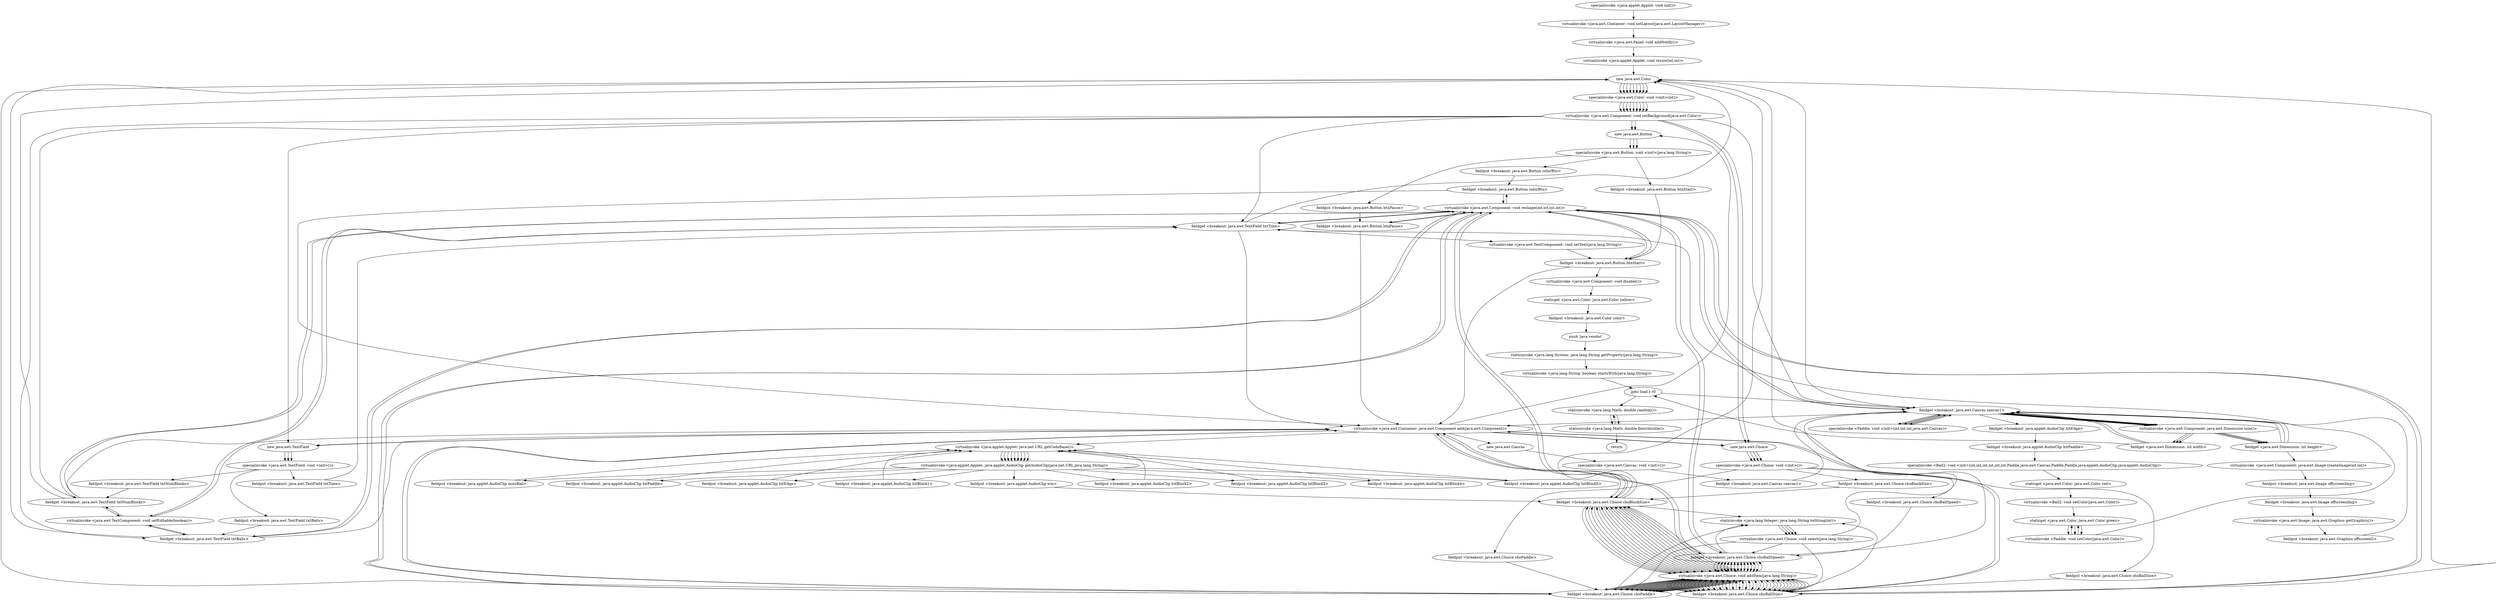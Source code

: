 digraph "" {
"specialinvoke <java.applet.Applet: void init()>";
 "specialinvoke <java.applet.Applet: void init()>"->"virtualinvoke <java.awt.Container: void setLayout(java.awt.LayoutManager)>";
 "virtualinvoke <java.awt.Container: void setLayout(java.awt.LayoutManager)>"->"virtualinvoke <java.awt.Panel: void addNotify()>";
 "virtualinvoke <java.awt.Panel: void addNotify()>"->"virtualinvoke <java.applet.Applet: void resize(int,int)>";
 "virtualinvoke <java.applet.Applet: void resize(int,int)>"->"new java.awt.Color";
 "new java.awt.Color"->"specialinvoke <java.awt.Color: void <init>(int)>";
 "specialinvoke <java.awt.Color: void <init>(int)>"->"virtualinvoke <java.awt.Component: void setBackground(java.awt.Color)>";
 "virtualinvoke <java.awt.Component: void setBackground(java.awt.Color)>"->"new java.awt.Button";
 "new java.awt.Button"->"specialinvoke <java.awt.Button: void <init>(java.lang.String)>";
 "specialinvoke <java.awt.Button: void <init>(java.lang.String)>"->"fieldput <breakout: java.awt.Button colorBtn>";
 "fieldput <breakout: java.awt.Button colorBtn>"->"fieldget <breakout: java.awt.Button colorBtn>";
 "fieldget <breakout: java.awt.Button colorBtn>"->"virtualinvoke <java.awt.Component: void reshape(int,int,int,int)>";
 "virtualinvoke <java.awt.Component: void reshape(int,int,int,int)>"->"fieldget <breakout: java.awt.Button colorBtn>";
 "fieldget <breakout: java.awt.Button colorBtn>"->"virtualinvoke <java.awt.Container: java.awt.Component add(java.awt.Component)>";
 "virtualinvoke <java.awt.Container: java.awt.Component add(java.awt.Component)>"->"new java.awt.Choice";
 "new java.awt.Choice"->"specialinvoke <java.awt.Choice: void <init>()>";
 "specialinvoke <java.awt.Choice: void <init>()>"->"fieldput <breakout: java.awt.Choice choBlockSize>";
 "fieldput <breakout: java.awt.Choice choBlockSize>"->"fieldget <breakout: java.awt.Choice choBlockSize>";
 "fieldget <breakout: java.awt.Choice choBlockSize>"->"virtualinvoke <java.awt.Choice: void addItem(java.lang.String)>";
 "virtualinvoke <java.awt.Choice: void addItem(java.lang.String)>"->"fieldget <breakout: java.awt.Choice choBlockSize>";
 "fieldget <breakout: java.awt.Choice choBlockSize>"->"virtualinvoke <java.awt.Choice: void addItem(java.lang.String)>";
 "virtualinvoke <java.awt.Choice: void addItem(java.lang.String)>"->"fieldget <breakout: java.awt.Choice choBlockSize>";
 "fieldget <breakout: java.awt.Choice choBlockSize>"->"virtualinvoke <java.awt.Choice: void addItem(java.lang.String)>";
 "virtualinvoke <java.awt.Choice: void addItem(java.lang.String)>"->"fieldget <breakout: java.awt.Choice choBlockSize>";
 "fieldget <breakout: java.awt.Choice choBlockSize>"->"virtualinvoke <java.awt.Choice: void addItem(java.lang.String)>";
 "virtualinvoke <java.awt.Choice: void addItem(java.lang.String)>"->"fieldget <breakout: java.awt.Choice choBlockSize>";
 "fieldget <breakout: java.awt.Choice choBlockSize>"->"virtualinvoke <java.awt.Choice: void addItem(java.lang.String)>";
 "virtualinvoke <java.awt.Choice: void addItem(java.lang.String)>"->"fieldget <breakout: java.awt.Choice choBlockSize>";
 "fieldget <breakout: java.awt.Choice choBlockSize>"->"virtualinvoke <java.awt.Choice: void addItem(java.lang.String)>";
 "virtualinvoke <java.awt.Choice: void addItem(java.lang.String)>"->"fieldget <breakout: java.awt.Choice choBlockSize>";
 "fieldget <breakout: java.awt.Choice choBlockSize>"->"virtualinvoke <java.awt.Choice: void addItem(java.lang.String)>";
 "virtualinvoke <java.awt.Choice: void addItem(java.lang.String)>"->"fieldget <breakout: java.awt.Choice choBlockSize>";
 "fieldget <breakout: java.awt.Choice choBlockSize>"->"virtualinvoke <java.awt.Choice: void addItem(java.lang.String)>";
 "virtualinvoke <java.awt.Choice: void addItem(java.lang.String)>"->"fieldget <breakout: java.awt.Choice choBlockSize>";
 "fieldget <breakout: java.awt.Choice choBlockSize>"->"virtualinvoke <java.awt.Choice: void addItem(java.lang.String)>";
 "virtualinvoke <java.awt.Choice: void addItem(java.lang.String)>"->"fieldget <breakout: java.awt.Choice choBlockSize>";
 "fieldget <breakout: java.awt.Choice choBlockSize>"->"virtualinvoke <java.awt.Choice: void addItem(java.lang.String)>";
 "virtualinvoke <java.awt.Choice: void addItem(java.lang.String)>"->"fieldget <breakout: java.awt.Choice choBlockSize>";
 "fieldget <breakout: java.awt.Choice choBlockSize>"->"virtualinvoke <java.awt.Container: java.awt.Component add(java.awt.Component)>";
 "virtualinvoke <java.awt.Container: java.awt.Component add(java.awt.Component)>"->"fieldget <breakout: java.awt.Choice choBlockSize>";
 "fieldget <breakout: java.awt.Choice choBlockSize>"->"virtualinvoke <java.awt.Component: void reshape(int,int,int,int)>";
 "virtualinvoke <java.awt.Component: void reshape(int,int,int,int)>"->"fieldget <breakout: java.awt.Choice choBlockSize>";
 "fieldget <breakout: java.awt.Choice choBlockSize>"->"new java.awt.Color";
 "new java.awt.Color"->"specialinvoke <java.awt.Color: void <init>(int)>";
 "specialinvoke <java.awt.Color: void <init>(int)>"->"virtualinvoke <java.awt.Component: void setBackground(java.awt.Color)>";
 "virtualinvoke <java.awt.Component: void setBackground(java.awt.Color)>"->"new java.awt.Choice";
 "new java.awt.Choice"->"specialinvoke <java.awt.Choice: void <init>()>";
 "specialinvoke <java.awt.Choice: void <init>()>"->"fieldput <breakout: java.awt.Choice choBallSpeed>";
 "fieldput <breakout: java.awt.Choice choBallSpeed>"->"fieldget <breakout: java.awt.Choice choBallSpeed>";
 "fieldget <breakout: java.awt.Choice choBallSpeed>"->"virtualinvoke <java.awt.Choice: void addItem(java.lang.String)>";
 "virtualinvoke <java.awt.Choice: void addItem(java.lang.String)>"->"fieldget <breakout: java.awt.Choice choBallSpeed>";
 "fieldget <breakout: java.awt.Choice choBallSpeed>"->"virtualinvoke <java.awt.Choice: void addItem(java.lang.String)>";
 "virtualinvoke <java.awt.Choice: void addItem(java.lang.String)>"->"fieldget <breakout: java.awt.Choice choBallSpeed>";
 "fieldget <breakout: java.awt.Choice choBallSpeed>"->"virtualinvoke <java.awt.Choice: void addItem(java.lang.String)>";
 "virtualinvoke <java.awt.Choice: void addItem(java.lang.String)>"->"fieldget <breakout: java.awt.Choice choBallSpeed>";
 "fieldget <breakout: java.awt.Choice choBallSpeed>"->"virtualinvoke <java.awt.Choice: void addItem(java.lang.String)>";
 "virtualinvoke <java.awt.Choice: void addItem(java.lang.String)>"->"fieldget <breakout: java.awt.Choice choBallSpeed>";
 "fieldget <breakout: java.awt.Choice choBallSpeed>"->"virtualinvoke <java.awt.Choice: void addItem(java.lang.String)>";
 "virtualinvoke <java.awt.Choice: void addItem(java.lang.String)>"->"fieldget <breakout: java.awt.Choice choBallSpeed>";
 "fieldget <breakout: java.awt.Choice choBallSpeed>"->"virtualinvoke <java.awt.Choice: void addItem(java.lang.String)>";
 "virtualinvoke <java.awt.Choice: void addItem(java.lang.String)>"->"fieldget <breakout: java.awt.Choice choBallSpeed>";
 "fieldget <breakout: java.awt.Choice choBallSpeed>"->"virtualinvoke <java.awt.Choice: void addItem(java.lang.String)>";
 "virtualinvoke <java.awt.Choice: void addItem(java.lang.String)>"->"fieldget <breakout: java.awt.Choice choBallSpeed>";
 "fieldget <breakout: java.awt.Choice choBallSpeed>"->"virtualinvoke <java.awt.Choice: void addItem(java.lang.String)>";
 "virtualinvoke <java.awt.Choice: void addItem(java.lang.String)>"->"fieldget <breakout: java.awt.Choice choBallSpeed>";
 "fieldget <breakout: java.awt.Choice choBallSpeed>"->"virtualinvoke <java.awt.Choice: void addItem(java.lang.String)>";
 "virtualinvoke <java.awt.Choice: void addItem(java.lang.String)>"->"fieldget <breakout: java.awt.Choice choBallSpeed>";
 "fieldget <breakout: java.awt.Choice choBallSpeed>"->"virtualinvoke <java.awt.Choice: void addItem(java.lang.String)>";
 "virtualinvoke <java.awt.Choice: void addItem(java.lang.String)>"->"fieldget <breakout: java.awt.Choice choBallSpeed>";
 "fieldget <breakout: java.awt.Choice choBallSpeed>"->"virtualinvoke <java.awt.Choice: void addItem(java.lang.String)>";
 "virtualinvoke <java.awt.Choice: void addItem(java.lang.String)>"->"fieldget <breakout: java.awt.Choice choBallSpeed>";
 "fieldget <breakout: java.awt.Choice choBallSpeed>"->"virtualinvoke <java.awt.Choice: void addItem(java.lang.String)>";
 "virtualinvoke <java.awt.Choice: void addItem(java.lang.String)>"->"fieldget <breakout: java.awt.Choice choBallSpeed>";
 "fieldget <breakout: java.awt.Choice choBallSpeed>"->"virtualinvoke <java.awt.Choice: void addItem(java.lang.String)>";
 "virtualinvoke <java.awt.Choice: void addItem(java.lang.String)>"->"fieldget <breakout: java.awt.Choice choBallSpeed>";
 "fieldget <breakout: java.awt.Choice choBallSpeed>"->"virtualinvoke <java.awt.Container: java.awt.Component add(java.awt.Component)>";
 "virtualinvoke <java.awt.Container: java.awt.Component add(java.awt.Component)>"->"fieldget <breakout: java.awt.Choice choBallSpeed>";
 "fieldget <breakout: java.awt.Choice choBallSpeed>"->"virtualinvoke <java.awt.Component: void reshape(int,int,int,int)>";
 "virtualinvoke <java.awt.Component: void reshape(int,int,int,int)>"->"fieldget <breakout: java.awt.Choice choBallSpeed>";
 "fieldget <breakout: java.awt.Choice choBallSpeed>"->"new java.awt.Color";
 "new java.awt.Color"->"specialinvoke <java.awt.Color: void <init>(int)>";
 "specialinvoke <java.awt.Color: void <init>(int)>"->"virtualinvoke <java.awt.Component: void setBackground(java.awt.Color)>";
 "virtualinvoke <java.awt.Component: void setBackground(java.awt.Color)>"->"new java.awt.TextField";
 "new java.awt.TextField"->"specialinvoke <java.awt.TextField: void <init>()>";
 "specialinvoke <java.awt.TextField: void <init>()>"->"fieldput <breakout: java.awt.TextField txtNumBlocks>";
 "fieldput <breakout: java.awt.TextField txtNumBlocks>"->"fieldget <breakout: java.awt.TextField txtNumBlocks>";
 "fieldget <breakout: java.awt.TextField txtNumBlocks>"->"virtualinvoke <java.awt.TextComponent: void setEditable(boolean)>";
 "virtualinvoke <java.awt.TextComponent: void setEditable(boolean)>"->"fieldget <breakout: java.awt.TextField txtNumBlocks>";
 "fieldget <breakout: java.awt.TextField txtNumBlocks>"->"virtualinvoke <java.awt.Component: void reshape(int,int,int,int)>";
 "virtualinvoke <java.awt.Component: void reshape(int,int,int,int)>"->"fieldget <breakout: java.awt.TextField txtNumBlocks>";
 "fieldget <breakout: java.awt.TextField txtNumBlocks>"->"new java.awt.Color";
 "new java.awt.Color"->"specialinvoke <java.awt.Color: void <init>(int)>";
 "specialinvoke <java.awt.Color: void <init>(int)>"->"virtualinvoke <java.awt.Component: void setBackground(java.awt.Color)>";
 "virtualinvoke <java.awt.Component: void setBackground(java.awt.Color)>"->"fieldget <breakout: java.awt.TextField txtNumBlocks>";
 "fieldget <breakout: java.awt.TextField txtNumBlocks>"->"virtualinvoke <java.awt.Container: java.awt.Component add(java.awt.Component)>";
 "virtualinvoke <java.awt.Container: java.awt.Component add(java.awt.Component)>"->"new java.awt.TextField";
 "new java.awt.TextField"->"specialinvoke <java.awt.TextField: void <init>()>";
 "specialinvoke <java.awt.TextField: void <init>()>"->"fieldput <breakout: java.awt.TextField txtBalls>";
 "fieldput <breakout: java.awt.TextField txtBalls>"->"fieldget <breakout: java.awt.TextField txtBalls>";
 "fieldget <breakout: java.awt.TextField txtBalls>"->"virtualinvoke <java.awt.TextComponent: void setEditable(boolean)>";
 "virtualinvoke <java.awt.TextComponent: void setEditable(boolean)>"->"fieldget <breakout: java.awt.TextField txtBalls>";
 "fieldget <breakout: java.awt.TextField txtBalls>"->"virtualinvoke <java.awt.Component: void reshape(int,int,int,int)>";
 "virtualinvoke <java.awt.Component: void reshape(int,int,int,int)>"->"fieldget <breakout: java.awt.TextField txtBalls>";
 "fieldget <breakout: java.awt.TextField txtBalls>"->"new java.awt.Color";
 "new java.awt.Color"->"specialinvoke <java.awt.Color: void <init>(int)>";
 "specialinvoke <java.awt.Color: void <init>(int)>"->"virtualinvoke <java.awt.Component: void setBackground(java.awt.Color)>";
 "virtualinvoke <java.awt.Component: void setBackground(java.awt.Color)>"->"fieldget <breakout: java.awt.TextField txtBalls>";
 "fieldget <breakout: java.awt.TextField txtBalls>"->"virtualinvoke <java.awt.Container: java.awt.Component add(java.awt.Component)>";
 "virtualinvoke <java.awt.Container: java.awt.Component add(java.awt.Component)>"->"new java.awt.Button";
 "new java.awt.Button"->"specialinvoke <java.awt.Button: void <init>(java.lang.String)>";
 "specialinvoke <java.awt.Button: void <init>(java.lang.String)>"->"fieldput <breakout: java.awt.Button btnPause>";
 "fieldput <breakout: java.awt.Button btnPause>"->"fieldget <breakout: java.awt.Button btnPause>";
 "fieldget <breakout: java.awt.Button btnPause>"->"virtualinvoke <java.awt.Component: void reshape(int,int,int,int)>";
 "virtualinvoke <java.awt.Component: void reshape(int,int,int,int)>"->"fieldget <breakout: java.awt.Button btnPause>";
 "fieldget <breakout: java.awt.Button btnPause>"->"virtualinvoke <java.awt.Container: java.awt.Component add(java.awt.Component)>";
 "virtualinvoke <java.awt.Container: java.awt.Component add(java.awt.Component)>"->"new java.awt.Choice";
 "new java.awt.Choice"->"specialinvoke <java.awt.Choice: void <init>()>";
 "specialinvoke <java.awt.Choice: void <init>()>"->"fieldput <breakout: java.awt.Choice choBallSize>";
 "fieldput <breakout: java.awt.Choice choBallSize>"->"fieldget <breakout: java.awt.Choice choBallSize>";
 "fieldget <breakout: java.awt.Choice choBallSize>"->"virtualinvoke <java.awt.Choice: void addItem(java.lang.String)>";
 "virtualinvoke <java.awt.Choice: void addItem(java.lang.String)>"->"fieldget <breakout: java.awt.Choice choBallSize>";
 "fieldget <breakout: java.awt.Choice choBallSize>"->"virtualinvoke <java.awt.Choice: void addItem(java.lang.String)>";
 "virtualinvoke <java.awt.Choice: void addItem(java.lang.String)>"->"fieldget <breakout: java.awt.Choice choBallSize>";
 "fieldget <breakout: java.awt.Choice choBallSize>"->"virtualinvoke <java.awt.Choice: void addItem(java.lang.String)>";
 "virtualinvoke <java.awt.Choice: void addItem(java.lang.String)>"->"fieldget <breakout: java.awt.Choice choBallSize>";
 "fieldget <breakout: java.awt.Choice choBallSize>"->"virtualinvoke <java.awt.Choice: void addItem(java.lang.String)>";
 "virtualinvoke <java.awt.Choice: void addItem(java.lang.String)>"->"fieldget <breakout: java.awt.Choice choBallSize>";
 "fieldget <breakout: java.awt.Choice choBallSize>"->"virtualinvoke <java.awt.Choice: void addItem(java.lang.String)>";
 "virtualinvoke <java.awt.Choice: void addItem(java.lang.String)>"->"fieldget <breakout: java.awt.Choice choBallSize>";
 "fieldget <breakout: java.awt.Choice choBallSize>"->"virtualinvoke <java.awt.Choice: void addItem(java.lang.String)>";
 "virtualinvoke <java.awt.Choice: void addItem(java.lang.String)>"->"fieldget <breakout: java.awt.Choice choBallSize>";
 "fieldget <breakout: java.awt.Choice choBallSize>"->"virtualinvoke <java.awt.Choice: void addItem(java.lang.String)>";
 "virtualinvoke <java.awt.Choice: void addItem(java.lang.String)>"->"fieldget <breakout: java.awt.Choice choBallSize>";
 "fieldget <breakout: java.awt.Choice choBallSize>"->"virtualinvoke <java.awt.Choice: void addItem(java.lang.String)>";
 "virtualinvoke <java.awt.Choice: void addItem(java.lang.String)>"->"fieldget <breakout: java.awt.Choice choBallSize>";
 "fieldget <breakout: java.awt.Choice choBallSize>"->"virtualinvoke <java.awt.Choice: void addItem(java.lang.String)>";
 "virtualinvoke <java.awt.Choice: void addItem(java.lang.String)>"->"fieldget <breakout: java.awt.Choice choBallSize>";
 "fieldget <breakout: java.awt.Choice choBallSize>"->"virtualinvoke <java.awt.Choice: void addItem(java.lang.String)>";
 "virtualinvoke <java.awt.Choice: void addItem(java.lang.String)>"->"fieldget <breakout: java.awt.Choice choBallSize>";
 "fieldget <breakout: java.awt.Choice choBallSize>"->"virtualinvoke <java.awt.Choice: void addItem(java.lang.String)>";
 "virtualinvoke <java.awt.Choice: void addItem(java.lang.String)>"->"fieldget <breakout: java.awt.Choice choBallSize>";
 "fieldget <breakout: java.awt.Choice choBallSize>"->"virtualinvoke <java.awt.Choice: void addItem(java.lang.String)>";
 "virtualinvoke <java.awt.Choice: void addItem(java.lang.String)>"->"fieldget <breakout: java.awt.Choice choBallSize>";
 "fieldget <breakout: java.awt.Choice choBallSize>"->"virtualinvoke <java.awt.Choice: void addItem(java.lang.String)>";
 "virtualinvoke <java.awt.Choice: void addItem(java.lang.String)>"->"fieldget <breakout: java.awt.Choice choBallSize>";
 "fieldget <breakout: java.awt.Choice choBallSize>"->"virtualinvoke <java.awt.Choice: void addItem(java.lang.String)>";
 "virtualinvoke <java.awt.Choice: void addItem(java.lang.String)>"->"fieldget <breakout: java.awt.Choice choBallSize>";
 "fieldget <breakout: java.awt.Choice choBallSize>"->"virtualinvoke <java.awt.Choice: void addItem(java.lang.String)>";
 "virtualinvoke <java.awt.Choice: void addItem(java.lang.String)>"->"fieldget <breakout: java.awt.Choice choBallSize>";
 "fieldget <breakout: java.awt.Choice choBallSize>"->"virtualinvoke <java.awt.Choice: void addItem(java.lang.String)>";
 "virtualinvoke <java.awt.Choice: void addItem(java.lang.String)>"->"fieldget <breakout: java.awt.Choice choBallSize>";
 "fieldget <breakout: java.awt.Choice choBallSize>"->"virtualinvoke <java.awt.Choice: void addItem(java.lang.String)>";
 "virtualinvoke <java.awt.Choice: void addItem(java.lang.String)>"->"fieldget <breakout: java.awt.Choice choBallSize>";
 "fieldget <breakout: java.awt.Choice choBallSize>"->"virtualinvoke <java.awt.Choice: void addItem(java.lang.String)>";
 "virtualinvoke <java.awt.Choice: void addItem(java.lang.String)>"->"fieldget <breakout: java.awt.Choice choBallSize>";
 "fieldget <breakout: java.awt.Choice choBallSize>"->"virtualinvoke <java.awt.Choice: void addItem(java.lang.String)>";
 "virtualinvoke <java.awt.Choice: void addItem(java.lang.String)>"->"fieldget <breakout: java.awt.Choice choBallSize>";
 "fieldget <breakout: java.awt.Choice choBallSize>"->"virtualinvoke <java.awt.Choice: void addItem(java.lang.String)>";
 "virtualinvoke <java.awt.Choice: void addItem(java.lang.String)>"->"fieldget <breakout: java.awt.Choice choBallSize>";
 "fieldget <breakout: java.awt.Choice choBallSize>"->"virtualinvoke <java.awt.Choice: void addItem(java.lang.String)>";
 "virtualinvoke <java.awt.Choice: void addItem(java.lang.String)>"->"fieldget <breakout: java.awt.Choice choBallSize>";
 "fieldget <breakout: java.awt.Choice choBallSize>"->"virtualinvoke <java.awt.Container: java.awt.Component add(java.awt.Component)>";
 "virtualinvoke <java.awt.Container: java.awt.Component add(java.awt.Component)>"->"fieldget <breakout: java.awt.Choice choBallSize>";
 "fieldget <breakout: java.awt.Choice choBallSize>"->"virtualinvoke <java.awt.Component: void reshape(int,int,int,int)>";
 "virtualinvoke <java.awt.Component: void reshape(int,int,int,int)>"->"fieldget <breakout: java.awt.Choice choBallSize>";
 "fieldget <breakout: java.awt.Choice choBallSize>"->"new java.awt.Color";
 "new java.awt.Color"->"specialinvoke <java.awt.Color: void <init>(int)>";
 "specialinvoke <java.awt.Color: void <init>(int)>"->"virtualinvoke <java.awt.Component: void setBackground(java.awt.Color)>";
 "virtualinvoke <java.awt.Component: void setBackground(java.awt.Color)>"->"new java.awt.Choice";
 "new java.awt.Choice"->"specialinvoke <java.awt.Choice: void <init>()>";
 "specialinvoke <java.awt.Choice: void <init>()>"->"fieldput <breakout: java.awt.Choice choPaddle>";
 "fieldput <breakout: java.awt.Choice choPaddle>"->"fieldget <breakout: java.awt.Choice choPaddle>";
 "fieldget <breakout: java.awt.Choice choPaddle>"->"virtualinvoke <java.awt.Choice: void addItem(java.lang.String)>";
 "virtualinvoke <java.awt.Choice: void addItem(java.lang.String)>"->"fieldget <breakout: java.awt.Choice choPaddle>";
 "fieldget <breakout: java.awt.Choice choPaddle>"->"virtualinvoke <java.awt.Choice: void addItem(java.lang.String)>";
 "virtualinvoke <java.awt.Choice: void addItem(java.lang.String)>"->"fieldget <breakout: java.awt.Choice choPaddle>";
 "fieldget <breakout: java.awt.Choice choPaddle>"->"virtualinvoke <java.awt.Choice: void addItem(java.lang.String)>";
 "virtualinvoke <java.awt.Choice: void addItem(java.lang.String)>"->"fieldget <breakout: java.awt.Choice choPaddle>";
 "fieldget <breakout: java.awt.Choice choPaddle>"->"virtualinvoke <java.awt.Choice: void addItem(java.lang.String)>";
 "virtualinvoke <java.awt.Choice: void addItem(java.lang.String)>"->"fieldget <breakout: java.awt.Choice choPaddle>";
 "fieldget <breakout: java.awt.Choice choPaddle>"->"virtualinvoke <java.awt.Choice: void addItem(java.lang.String)>";
 "virtualinvoke <java.awt.Choice: void addItem(java.lang.String)>"->"fieldget <breakout: java.awt.Choice choPaddle>";
 "fieldget <breakout: java.awt.Choice choPaddle>"->"virtualinvoke <java.awt.Choice: void addItem(java.lang.String)>";
 "virtualinvoke <java.awt.Choice: void addItem(java.lang.String)>"->"fieldget <breakout: java.awt.Choice choPaddle>";
 "fieldget <breakout: java.awt.Choice choPaddle>"->"virtualinvoke <java.awt.Choice: void addItem(java.lang.String)>";
 "virtualinvoke <java.awt.Choice: void addItem(java.lang.String)>"->"fieldget <breakout: java.awt.Choice choPaddle>";
 "fieldget <breakout: java.awt.Choice choPaddle>"->"virtualinvoke <java.awt.Choice: void addItem(java.lang.String)>";
 "virtualinvoke <java.awt.Choice: void addItem(java.lang.String)>"->"fieldget <breakout: java.awt.Choice choPaddle>";
 "fieldget <breakout: java.awt.Choice choPaddle>"->"virtualinvoke <java.awt.Choice: void addItem(java.lang.String)>";
 "virtualinvoke <java.awt.Choice: void addItem(java.lang.String)>"->"fieldget <breakout: java.awt.Choice choPaddle>";
 "fieldget <breakout: java.awt.Choice choPaddle>"->"virtualinvoke <java.awt.Choice: void addItem(java.lang.String)>";
 "virtualinvoke <java.awt.Choice: void addItem(java.lang.String)>"->"fieldget <breakout: java.awt.Choice choPaddle>";
 "fieldget <breakout: java.awt.Choice choPaddle>"->"virtualinvoke <java.awt.Choice: void addItem(java.lang.String)>";
 "virtualinvoke <java.awt.Choice: void addItem(java.lang.String)>"->"fieldget <breakout: java.awt.Choice choPaddle>";
 "fieldget <breakout: java.awt.Choice choPaddle>"->"virtualinvoke <java.awt.Choice: void addItem(java.lang.String)>";
 "virtualinvoke <java.awt.Choice: void addItem(java.lang.String)>"->"fieldget <breakout: java.awt.Choice choPaddle>";
 "fieldget <breakout: java.awt.Choice choPaddle>"->"virtualinvoke <java.awt.Choice: void addItem(java.lang.String)>";
 "virtualinvoke <java.awt.Choice: void addItem(java.lang.String)>"->"fieldget <breakout: java.awt.Choice choPaddle>";
 "fieldget <breakout: java.awt.Choice choPaddle>"->"virtualinvoke <java.awt.Container: java.awt.Component add(java.awt.Component)>";
 "virtualinvoke <java.awt.Container: java.awt.Component add(java.awt.Component)>"->"fieldget <breakout: java.awt.Choice choPaddle>";
 "fieldget <breakout: java.awt.Choice choPaddle>"->"virtualinvoke <java.awt.Component: void reshape(int,int,int,int)>";
 "virtualinvoke <java.awt.Component: void reshape(int,int,int,int)>"->"fieldget <breakout: java.awt.Choice choPaddle>";
 "fieldget <breakout: java.awt.Choice choPaddle>"->"new java.awt.Color";
 "new java.awt.Color"->"specialinvoke <java.awt.Color: void <init>(int)>";
 "specialinvoke <java.awt.Color: void <init>(int)>"->"virtualinvoke <java.awt.Component: void setBackground(java.awt.Color)>";
 "virtualinvoke <java.awt.Component: void setBackground(java.awt.Color)>"->"new java.awt.Button";
 "new java.awt.Button"->"specialinvoke <java.awt.Button: void <init>(java.lang.String)>";
 "specialinvoke <java.awt.Button: void <init>(java.lang.String)>"->"fieldput <breakout: java.awt.Button btnStart>";
 "fieldput <breakout: java.awt.Button btnStart>"->"fieldget <breakout: java.awt.Button btnStart>";
 "fieldget <breakout: java.awt.Button btnStart>"->"virtualinvoke <java.awt.Component: void reshape(int,int,int,int)>";
 "virtualinvoke <java.awt.Component: void reshape(int,int,int,int)>"->"fieldget <breakout: java.awt.Button btnStart>";
 "fieldget <breakout: java.awt.Button btnStart>"->"virtualinvoke <java.awt.Container: java.awt.Component add(java.awt.Component)>";
 "virtualinvoke <java.awt.Container: java.awt.Component add(java.awt.Component)>"->"new java.awt.Canvas";
 "new java.awt.Canvas"->"specialinvoke <java.awt.Canvas: void <init>()>";
 "specialinvoke <java.awt.Canvas: void <init>()>"->"fieldput <breakout: java.awt.Canvas canvas1>";
 "fieldput <breakout: java.awt.Canvas canvas1>"->"fieldget <breakout: java.awt.Canvas canvas1>";
 "fieldget <breakout: java.awt.Canvas canvas1>"->"virtualinvoke <java.awt.Component: void reshape(int,int,int,int)>";
 "virtualinvoke <java.awt.Component: void reshape(int,int,int,int)>"->"fieldget <breakout: java.awt.Canvas canvas1>";
 "fieldget <breakout: java.awt.Canvas canvas1>"->"new java.awt.Color";
 "new java.awt.Color"->"specialinvoke <java.awt.Color: void <init>(int)>";
 "specialinvoke <java.awt.Color: void <init>(int)>"->"virtualinvoke <java.awt.Component: void setBackground(java.awt.Color)>";
 "virtualinvoke <java.awt.Component: void setBackground(java.awt.Color)>"->"fieldget <breakout: java.awt.Canvas canvas1>";
 "fieldget <breakout: java.awt.Canvas canvas1>"->"virtualinvoke <java.awt.Container: java.awt.Component add(java.awt.Component)>";
 "virtualinvoke <java.awt.Container: java.awt.Component add(java.awt.Component)>"->"new java.awt.TextField";
 "new java.awt.TextField"->"specialinvoke <java.awt.TextField: void <init>()>";
 "specialinvoke <java.awt.TextField: void <init>()>"->"fieldput <breakout: java.awt.TextField txtTime>";
 "fieldput <breakout: java.awt.TextField txtTime>"->"fieldget <breakout: java.awt.TextField txtTime>";
 "fieldget <breakout: java.awt.TextField txtTime>"->"virtualinvoke <java.awt.TextComponent: void setEditable(boolean)>";
 "virtualinvoke <java.awt.TextComponent: void setEditable(boolean)>"->"fieldget <breakout: java.awt.TextField txtTime>";
 "fieldget <breakout: java.awt.TextField txtTime>"->"virtualinvoke <java.awt.Component: void reshape(int,int,int,int)>";
 "virtualinvoke <java.awt.Component: void reshape(int,int,int,int)>"->"fieldget <breakout: java.awt.TextField txtTime>";
 "fieldget <breakout: java.awt.TextField txtTime>"->"new java.awt.Color";
 "new java.awt.Color"->"specialinvoke <java.awt.Color: void <init>(int)>";
 "specialinvoke <java.awt.Color: void <init>(int)>"->"virtualinvoke <java.awt.Component: void setBackground(java.awt.Color)>";
 "virtualinvoke <java.awt.Component: void setBackground(java.awt.Color)>"->"fieldget <breakout: java.awt.TextField txtTime>";
 "fieldget <breakout: java.awt.TextField txtTime>"->"virtualinvoke <java.awt.Container: java.awt.Component add(java.awt.Component)>";
 "virtualinvoke <java.awt.Container: java.awt.Component add(java.awt.Component)>"->"virtualinvoke <java.applet.Applet: java.net.URL getCodeBase()>";
 "virtualinvoke <java.applet.Applet: java.net.URL getCodeBase()>"->"virtualinvoke <java.applet.Applet: java.applet.AudioClip getAudioClip(java.net.URL,java.lang.String)>";
 "virtualinvoke <java.applet.Applet: java.applet.AudioClip getAudioClip(java.net.URL,java.lang.String)>"->"fieldput <breakout: java.applet.AudioClip hitEdge>";
 "fieldput <breakout: java.applet.AudioClip hitEdge>"->"virtualinvoke <java.applet.Applet: java.net.URL getCodeBase()>";
 "virtualinvoke <java.applet.Applet: java.net.URL getCodeBase()>"->"virtualinvoke <java.applet.Applet: java.applet.AudioClip getAudioClip(java.net.URL,java.lang.String)>";
 "virtualinvoke <java.applet.Applet: java.applet.AudioClip getAudioClip(java.net.URL,java.lang.String)>"->"fieldput <breakout: java.applet.AudioClip hitBlock1>";
 "fieldput <breakout: java.applet.AudioClip hitBlock1>"->"virtualinvoke <java.applet.Applet: java.net.URL getCodeBase()>";
 "virtualinvoke <java.applet.Applet: java.net.URL getCodeBase()>"->"virtualinvoke <java.applet.Applet: java.applet.AudioClip getAudioClip(java.net.URL,java.lang.String)>";
 "virtualinvoke <java.applet.Applet: java.applet.AudioClip getAudioClip(java.net.URL,java.lang.String)>"->"fieldput <breakout: java.applet.AudioClip hitBlock2>";
 "fieldput <breakout: java.applet.AudioClip hitBlock2>"->"virtualinvoke <java.applet.Applet: java.net.URL getCodeBase()>";
 "virtualinvoke <java.applet.Applet: java.net.URL getCodeBase()>"->"virtualinvoke <java.applet.Applet: java.applet.AudioClip getAudioClip(java.net.URL,java.lang.String)>";
 "virtualinvoke <java.applet.Applet: java.applet.AudioClip getAudioClip(java.net.URL,java.lang.String)>"->"fieldput <breakout: java.applet.AudioClip hitBlock3>";
 "fieldput <breakout: java.applet.AudioClip hitBlock3>"->"virtualinvoke <java.applet.Applet: java.net.URL getCodeBase()>";
 "virtualinvoke <java.applet.Applet: java.net.URL getCodeBase()>"->"virtualinvoke <java.applet.Applet: java.applet.AudioClip getAudioClip(java.net.URL,java.lang.String)>";
 "virtualinvoke <java.applet.Applet: java.applet.AudioClip getAudioClip(java.net.URL,java.lang.String)>"->"fieldput <breakout: java.applet.AudioClip hitBlock4>";
 "fieldput <breakout: java.applet.AudioClip hitBlock4>"->"virtualinvoke <java.applet.Applet: java.net.URL getCodeBase()>";
 "virtualinvoke <java.applet.Applet: java.net.URL getCodeBase()>"->"virtualinvoke <java.applet.Applet: java.applet.AudioClip getAudioClip(java.net.URL,java.lang.String)>";
 "virtualinvoke <java.applet.Applet: java.applet.AudioClip getAudioClip(java.net.URL,java.lang.String)>"->"fieldput <breakout: java.applet.AudioClip hitBlock5>";
 "fieldput <breakout: java.applet.AudioClip hitBlock5>"->"virtualinvoke <java.applet.Applet: java.net.URL getCodeBase()>";
 "virtualinvoke <java.applet.Applet: java.net.URL getCodeBase()>"->"virtualinvoke <java.applet.Applet: java.applet.AudioClip getAudioClip(java.net.URL,java.lang.String)>";
 "virtualinvoke <java.applet.Applet: java.applet.AudioClip getAudioClip(java.net.URL,java.lang.String)>"->"fieldput <breakout: java.applet.AudioClip missBall>";
 "fieldput <breakout: java.applet.AudioClip missBall>"->"virtualinvoke <java.applet.Applet: java.net.URL getCodeBase()>";
 "virtualinvoke <java.applet.Applet: java.net.URL getCodeBase()>"->"virtualinvoke <java.applet.Applet: java.applet.AudioClip getAudioClip(java.net.URL,java.lang.String)>";
 "virtualinvoke <java.applet.Applet: java.applet.AudioClip getAudioClip(java.net.URL,java.lang.String)>"->"fieldput <breakout: java.applet.AudioClip hitPaddle>";
 "fieldput <breakout: java.applet.AudioClip hitPaddle>"->"virtualinvoke <java.applet.Applet: java.net.URL getCodeBase()>";
 "virtualinvoke <java.applet.Applet: java.net.URL getCodeBase()>"->"virtualinvoke <java.applet.Applet: java.applet.AudioClip getAudioClip(java.net.URL,java.lang.String)>";
 "virtualinvoke <java.applet.Applet: java.applet.AudioClip getAudioClip(java.net.URL,java.lang.String)>"->"fieldput <breakout: java.applet.AudioClip win>";
 "fieldput <breakout: java.applet.AudioClip win>"->"fieldget <breakout: java.awt.Choice choBlockSize>";
 "fieldget <breakout: java.awt.Choice choBlockSize>"->"staticinvoke <java.lang.Integer: java.lang.String toString(int)>";
 "staticinvoke <java.lang.Integer: java.lang.String toString(int)>"->"virtualinvoke <java.awt.Choice: void select(java.lang.String)>";
 "virtualinvoke <java.awt.Choice: void select(java.lang.String)>"->"fieldget <breakout: java.awt.Choice choBallSpeed>";
 "fieldget <breakout: java.awt.Choice choBallSpeed>"->"staticinvoke <java.lang.Integer: java.lang.String toString(int)>";
 "staticinvoke <java.lang.Integer: java.lang.String toString(int)>"->"virtualinvoke <java.awt.Choice: void select(java.lang.String)>";
 "virtualinvoke <java.awt.Choice: void select(java.lang.String)>"->"fieldget <breakout: java.awt.Choice choBallSize>";
 "fieldget <breakout: java.awt.Choice choBallSize>"->"staticinvoke <java.lang.Integer: java.lang.String toString(int)>";
 "staticinvoke <java.lang.Integer: java.lang.String toString(int)>"->"virtualinvoke <java.awt.Choice: void select(java.lang.String)>";
 "virtualinvoke <java.awt.Choice: void select(java.lang.String)>"->"fieldget <breakout: java.awt.Choice choPaddle>";
 "fieldget <breakout: java.awt.Choice choPaddle>"->"staticinvoke <java.lang.Integer: java.lang.String toString(int)>";
 "staticinvoke <java.lang.Integer: java.lang.String toString(int)>"->"virtualinvoke <java.awt.Choice: void select(java.lang.String)>";
 "virtualinvoke <java.awt.Choice: void select(java.lang.String)>"->"fieldget <breakout: java.awt.Canvas canvas1>";
 "fieldget <breakout: java.awt.Canvas canvas1>"->"virtualinvoke <java.awt.Component: java.awt.Dimension size()>";
 "virtualinvoke <java.awt.Component: java.awt.Dimension size()>"->"fieldget <java.awt.Dimension: int width>";
 "fieldget <java.awt.Dimension: int width>"->"goto load.r r0";
 "goto load.r r0"->"fieldget <breakout: java.awt.Canvas canvas1>";
 "fieldget <breakout: java.awt.Canvas canvas1>"->"virtualinvoke <java.awt.Component: java.awt.Dimension size()>";
 "virtualinvoke <java.awt.Component: java.awt.Dimension size()>"->"fieldget <java.awt.Dimension: int width>";
 "fieldget <java.awt.Dimension: int width>"->"fieldget <breakout: java.awt.Canvas canvas1>";
 "fieldget <breakout: java.awt.Canvas canvas1>"->"virtualinvoke <java.awt.Component: java.awt.Dimension size()>";
 "virtualinvoke <java.awt.Component: java.awt.Dimension size()>"->"fieldget <java.awt.Dimension: int width>";
 "fieldget <java.awt.Dimension: int width>"->"fieldget <breakout: java.awt.Canvas canvas1>";
 "fieldget <breakout: java.awt.Canvas canvas1>"->"virtualinvoke <java.awt.Component: java.awt.Dimension size()>";
 "virtualinvoke <java.awt.Component: java.awt.Dimension size()>"->"fieldget <java.awt.Dimension: int height>";
 "fieldget <java.awt.Dimension: int height>"->"virtualinvoke <java.awt.Component: java.awt.Image createImage(int,int)>";
 "virtualinvoke <java.awt.Component: java.awt.Image createImage(int,int)>"->"fieldput <breakout: java.awt.Image offscreenImg>";
 "fieldput <breakout: java.awt.Image offscreenImg>"->"fieldget <breakout: java.awt.Image offscreenImg>";
 "fieldget <breakout: java.awt.Image offscreenImg>"->"virtualinvoke <java.awt.Image: java.awt.Graphics getGraphics()>";
 "virtualinvoke <java.awt.Image: java.awt.Graphics getGraphics()>"->"fieldput <breakout: java.awt.Graphics offscreenG>";
 "fieldput <breakout: java.awt.Graphics offscreenG>"->"fieldget <breakout: java.awt.Canvas canvas1>";
 "fieldget <breakout: java.awt.Canvas canvas1>"->"virtualinvoke <java.awt.Component: java.awt.Dimension size()>";
 "virtualinvoke <java.awt.Component: java.awt.Dimension size()>"->"fieldget <java.awt.Dimension: int height>";
 "fieldget <java.awt.Dimension: int height>"->"fieldget <breakout: java.awt.Canvas canvas1>";
 "fieldget <breakout: java.awt.Canvas canvas1>"->"specialinvoke <Paddle: void <init>(int,int,int,java.awt.Canvas)>";
 "specialinvoke <Paddle: void <init>(int,int,int,java.awt.Canvas)>"->"fieldget <breakout: java.awt.Canvas canvas1>";
 "fieldget <breakout: java.awt.Canvas canvas1>"->"virtualinvoke <java.awt.Component: java.awt.Dimension size()>";
 "virtualinvoke <java.awt.Component: java.awt.Dimension size()>"->"fieldget <java.awt.Dimension: int height>";
 "fieldget <java.awt.Dimension: int height>"->"fieldget <breakout: java.awt.Canvas canvas1>";
 "fieldget <breakout: java.awt.Canvas canvas1>"->"specialinvoke <Paddle: void <init>(int,int,int,java.awt.Canvas)>";
 "specialinvoke <Paddle: void <init>(int,int,int,java.awt.Canvas)>"->"fieldget <breakout: java.awt.Canvas canvas1>";
 "fieldget <breakout: java.awt.Canvas canvas1>"->"virtualinvoke <java.awt.Component: java.awt.Dimension size()>";
 "virtualinvoke <java.awt.Component: java.awt.Dimension size()>"->"fieldget <java.awt.Dimension: int height>";
 "fieldget <java.awt.Dimension: int height>"->"fieldget <breakout: java.awt.Canvas canvas1>";
 "fieldget <breakout: java.awt.Canvas canvas1>"->"specialinvoke <Paddle: void <init>(int,int,int,java.awt.Canvas)>";
 "specialinvoke <Paddle: void <init>(int,int,int,java.awt.Canvas)>"->"fieldget <breakout: java.awt.Canvas canvas1>";
 "fieldget <breakout: java.awt.Canvas canvas1>"->"fieldget <breakout: java.applet.AudioClip hitEdge>";
 "fieldget <breakout: java.applet.AudioClip hitEdge>"->"fieldget <breakout: java.applet.AudioClip hitPaddle>";
 "fieldget <breakout: java.applet.AudioClip hitPaddle>"->"specialinvoke <Ball2: void <init>(int,int,int,int,int,int,Paddle,java.awt.Canvas,Paddle,Paddle,java.applet.AudioClip,java.applet.AudioClip)>";
 "specialinvoke <Ball2: void <init>(int,int,int,int,int,int,Paddle,java.awt.Canvas,Paddle,Paddle,java.applet.AudioClip,java.applet.AudioClip)>"->"staticget <java.awt.Color: java.awt.Color red>";
 "staticget <java.awt.Color: java.awt.Color red>"->"virtualinvoke <Ball2: void setColor(java.awt.Color)>";
 "virtualinvoke <Ball2: void setColor(java.awt.Color)>"->"staticget <java.awt.Color: java.awt.Color green>";
 "staticget <java.awt.Color: java.awt.Color green>"->"virtualinvoke <Paddle: void setColor(java.awt.Color)>";
 "virtualinvoke <Paddle: void setColor(java.awt.Color)>"->"staticget <java.awt.Color: java.awt.Color green>";
 "staticget <java.awt.Color: java.awt.Color green>"->"virtualinvoke <Paddle: void setColor(java.awt.Color)>";
 "virtualinvoke <Paddle: void setColor(java.awt.Color)>"->"staticget <java.awt.Color: java.awt.Color green>";
 "staticget <java.awt.Color: java.awt.Color green>"->"virtualinvoke <Paddle: void setColor(java.awt.Color)>";
 "virtualinvoke <Paddle: void setColor(java.awt.Color)>"->"fieldget <breakout: java.awt.TextField txtTime>";
 "fieldget <breakout: java.awt.TextField txtTime>"->"virtualinvoke <java.awt.TextComponent: void setText(java.lang.String)>";
 "virtualinvoke <java.awt.TextComponent: void setText(java.lang.String)>"->"fieldget <breakout: java.awt.Button btnStart>";
 "fieldget <breakout: java.awt.Button btnStart>"->"virtualinvoke <java.awt.Component: void disable()>";
 "virtualinvoke <java.awt.Component: void disable()>"->"staticget <java.awt.Color: java.awt.Color yellow>";
 "staticget <java.awt.Color: java.awt.Color yellow>"->"fieldput <breakout: java.awt.Color color>";
 "fieldput <breakout: java.awt.Color color>"->"push 'java.vendor'";
 "push 'java.vendor'"->"staticinvoke <java.lang.System: java.lang.String getProperty(java.lang.String)>";
 "staticinvoke <java.lang.System: java.lang.String getProperty(java.lang.String)>"->"virtualinvoke <java.lang.String: boolean startsWith(java.lang.String)>";
 "virtualinvoke <java.lang.String: boolean startsWith(java.lang.String)>"->"goto load.r r0";
 "goto load.r r0"->"staticinvoke <java.lang.Math: double random()>";
 "staticinvoke <java.lang.Math: double random()>"->"staticinvoke <java.lang.Math: double floor(double)>";
 "staticinvoke <java.lang.Math: double floor(double)>"->"staticinvoke <java.lang.Math: double random()>";
 "staticinvoke <java.lang.Math: double random()>"->"staticinvoke <java.lang.Math: double floor(double)>";
 "staticinvoke <java.lang.Math: double floor(double)>"->"return";
}
